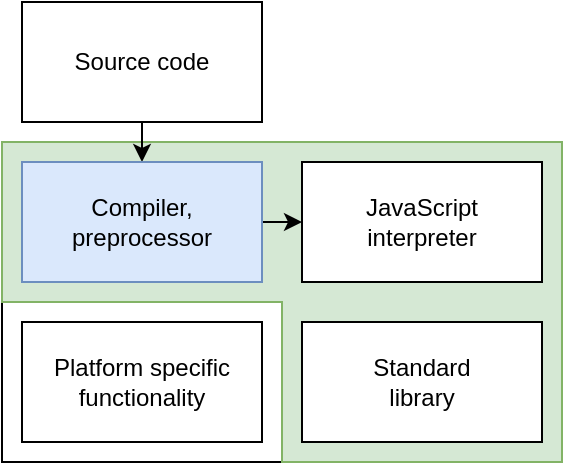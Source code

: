 <mxfile version="27.0.3">
  <diagram name="Page-1" id="asaNXGTksNPqcVt-rAHo">
    <mxGraphModel dx="1424" dy="776" grid="1" gridSize="10" guides="1" tooltips="1" connect="1" arrows="1" fold="1" page="1" pageScale="1" pageWidth="850" pageHeight="1100" math="0" shadow="0">
      <root>
        <mxCell id="0" />
        <mxCell id="1" parent="0" />
        <mxCell id="Hz6mB-MO_VjGbIhKmzqd-1" value="" style="rounded=0;whiteSpace=wrap;html=1;" vertex="1" parent="1">
          <mxGeometry x="20" y="110" width="280" height="160" as="geometry" />
        </mxCell>
        <mxCell id="Hz6mB-MO_VjGbIhKmzqd-11" value="" style="verticalLabelPosition=bottom;verticalAlign=top;html=1;shape=mxgraph.basic.polygon;polyCoords=[[1,0],[1,1],[0.5,1],[0.5,0.5],[0,0.5],[0,0],[0,0],[0,0]];polyline=0;fillColor=#d5e8d4;strokeColor=#82b366;" vertex="1" parent="1">
          <mxGeometry x="20" y="110" width="280" height="160" as="geometry" />
        </mxCell>
        <mxCell id="Hz6mB-MO_VjGbIhKmzqd-13" style="edgeStyle=orthogonalEdgeStyle;rounded=0;orthogonalLoop=1;jettySize=auto;html=1;exitX=0.5;exitY=1;exitDx=0;exitDy=0;entryX=0.5;entryY=0;entryDx=0;entryDy=0;" edge="1" parent="1" source="Hz6mB-MO_VjGbIhKmzqd-2" target="Hz6mB-MO_VjGbIhKmzqd-3">
          <mxGeometry relative="1" as="geometry" />
        </mxCell>
        <mxCell id="Hz6mB-MO_VjGbIhKmzqd-2" value="Source code" style="rounded=0;whiteSpace=wrap;html=1;" vertex="1" parent="1">
          <mxGeometry x="30" y="40" width="120" height="60" as="geometry" />
        </mxCell>
        <mxCell id="Hz6mB-MO_VjGbIhKmzqd-8" style="edgeStyle=orthogonalEdgeStyle;rounded=0;orthogonalLoop=1;jettySize=auto;html=1;exitX=1;exitY=0.5;exitDx=0;exitDy=0;entryX=0;entryY=0.5;entryDx=0;entryDy=0;" edge="1" parent="1" source="Hz6mB-MO_VjGbIhKmzqd-3" target="Hz6mB-MO_VjGbIhKmzqd-5">
          <mxGeometry relative="1" as="geometry" />
        </mxCell>
        <mxCell id="Hz6mB-MO_VjGbIhKmzqd-3" value="Compiler, preprocessor" style="rounded=0;whiteSpace=wrap;html=1;fillColor=#dae8fc;strokeColor=#6c8ebf;" vertex="1" parent="1">
          <mxGeometry x="30" y="120" width="120" height="60" as="geometry" />
        </mxCell>
        <mxCell id="Hz6mB-MO_VjGbIhKmzqd-4" value="Platform specific functionality" style="rounded=0;whiteSpace=wrap;html=1;" vertex="1" parent="1">
          <mxGeometry x="30" y="200" width="120" height="60" as="geometry" />
        </mxCell>
        <mxCell id="Hz6mB-MO_VjGbIhKmzqd-5" value="JavaScript&lt;div&gt;interpreter&lt;/div&gt;" style="rounded=0;whiteSpace=wrap;html=1;" vertex="1" parent="1">
          <mxGeometry x="170" y="120" width="120" height="60" as="geometry" />
        </mxCell>
        <mxCell id="Hz6mB-MO_VjGbIhKmzqd-6" value="Standard&lt;div&gt;library&lt;/div&gt;" style="rounded=0;whiteSpace=wrap;html=1;" vertex="1" parent="1">
          <mxGeometry x="170" y="200" width="120" height="60" as="geometry" />
        </mxCell>
      </root>
    </mxGraphModel>
  </diagram>
</mxfile>
